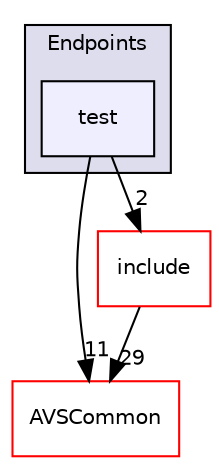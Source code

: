 digraph "/home/ANT.AMAZON.COM/womw/workplace/1.19_release/doxy/avs-device-sdk/Endpoints/test" {
  compound=true
  node [ fontsize="10", fontname="Helvetica"];
  edge [ labelfontsize="10", labelfontname="Helvetica"];
  subgraph clusterdir_0a90cfc4c6fc93350190d2c91cca5e69 {
    graph [ bgcolor="#ddddee", pencolor="black", label="Endpoints" fontname="Helvetica", fontsize="10", URL="dir_0a90cfc4c6fc93350190d2c91cca5e69.html"]
  dir_8129760450274e680fc326a2191f6766 [shape=box, label="test", style="filled", fillcolor="#eeeeff", pencolor="black", URL="dir_8129760450274e680fc326a2191f6766.html"];
  }
  dir_13e65effb2bde530b17b3d5eefcd0266 [shape=box label="AVSCommon" fillcolor="white" style="filled" color="red" URL="dir_13e65effb2bde530b17b3d5eefcd0266.html"];
  dir_7a58df4bcbb68d87015859ee7ca53249 [shape=box label="include" fillcolor="white" style="filled" color="red" URL="dir_7a58df4bcbb68d87015859ee7ca53249.html"];
  dir_8129760450274e680fc326a2191f6766->dir_13e65effb2bde530b17b3d5eefcd0266 [headlabel="11", labeldistance=1.5 headhref="dir_000299_000017.html"];
  dir_8129760450274e680fc326a2191f6766->dir_7a58df4bcbb68d87015859ee7ca53249 [headlabel="2", labeldistance=1.5 headhref="dir_000299_000296.html"];
  dir_7a58df4bcbb68d87015859ee7ca53249->dir_13e65effb2bde530b17b3d5eefcd0266 [headlabel="29", labeldistance=1.5 headhref="dir_000296_000017.html"];
}
